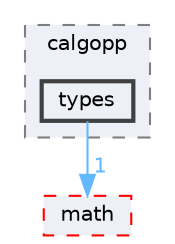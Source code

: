 digraph "lib/types/include/calgopp/types"
{
 // LATEX_PDF_SIZE
  bgcolor="transparent";
  edge [fontname=Helvetica,fontsize=10,labelfontname=Helvetica,labelfontsize=10];
  node [fontname=Helvetica,fontsize=10,shape=box,height=0.2,width=0.4];
  compound=true
  subgraph clusterdir_cf277c2d25ca4bf20c5e5c22db337edc {
    graph [ bgcolor="#edf0f7", pencolor="grey50", label="calgopp", fontname=Helvetica,fontsize=10 style="filled,dashed", URL="dir_cf277c2d25ca4bf20c5e5c22db337edc.html",tooltip=""]
  dir_95524db1f36e9636e61d99da91a74b9c [label="types", fillcolor="#edf0f7", color="grey25", style="filled,bold", URL="dir_95524db1f36e9636e61d99da91a74b9c.html",tooltip=""];
  }
  dir_a36354df93aef5eec904487b77fa4fab [label="math", fillcolor="#edf0f7", color="red", style="filled,dashed", URL="dir_a36354df93aef5eec904487b77fa4fab.html",tooltip=""];
  dir_95524db1f36e9636e61d99da91a74b9c->dir_a36354df93aef5eec904487b77fa4fab [headlabel="1", labeldistance=1.5 headhref="dir_000029_000023.html" color="steelblue1" fontcolor="steelblue1"];
}
